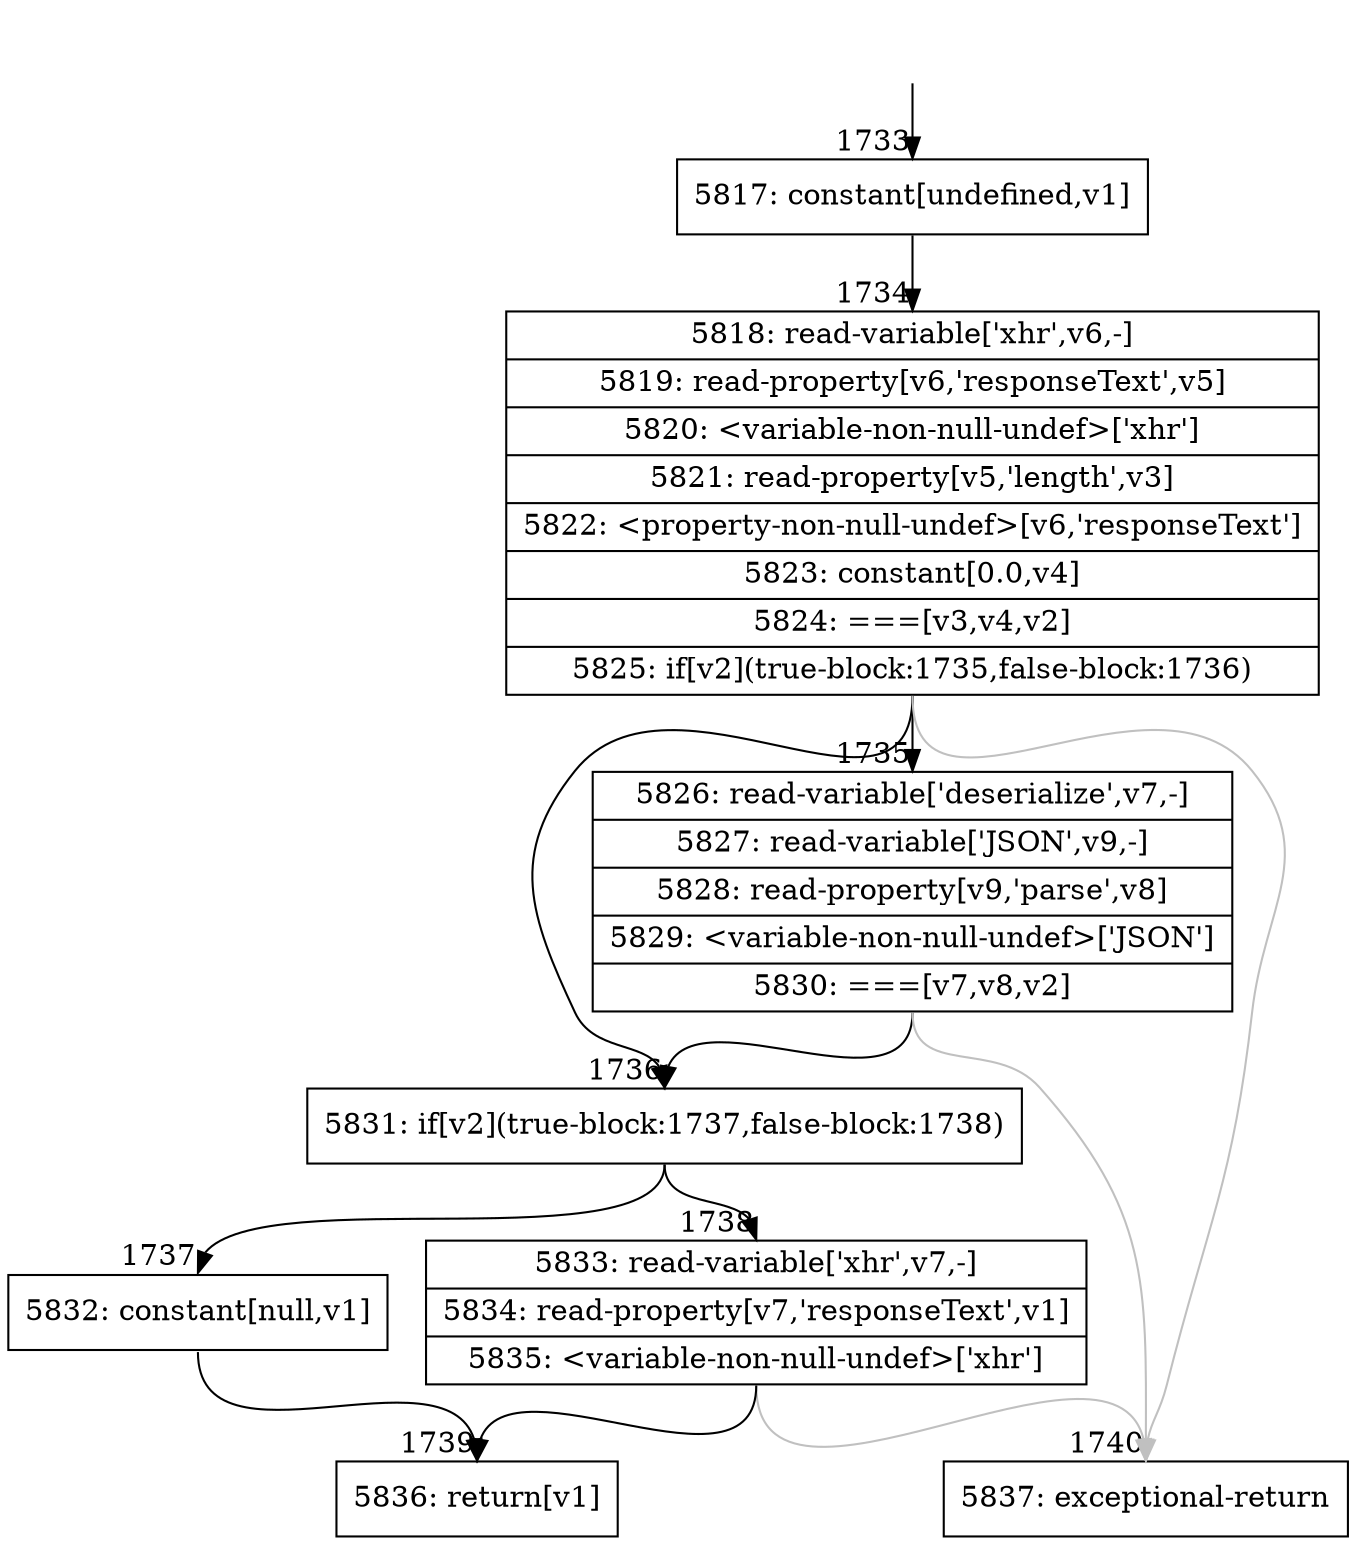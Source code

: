 digraph {
rankdir="TD"
BB_entry85[shape=none,label=""];
BB_entry85 -> BB1733 [tailport=s, headport=n, headlabel="    1733"]
BB1733 [shape=record label="{5817: constant[undefined,v1]}" ] 
BB1733 -> BB1734 [tailport=s, headport=n, headlabel="      1734"]
BB1734 [shape=record label="{5818: read-variable['xhr',v6,-]|5819: read-property[v6,'responseText',v5]|5820: \<variable-non-null-undef\>['xhr']|5821: read-property[v5,'length',v3]|5822: \<property-non-null-undef\>[v6,'responseText']|5823: constant[0.0,v4]|5824: ===[v3,v4,v2]|5825: if[v2](true-block:1735,false-block:1736)}" ] 
BB1734 -> BB1736 [tailport=s, headport=n, headlabel="      1736"]
BB1734 -> BB1735 [tailport=s, headport=n, headlabel="      1735"]
BB1734 -> BB1740 [tailport=s, headport=n, color=gray, headlabel="      1740"]
BB1735 [shape=record label="{5826: read-variable['deserialize',v7,-]|5827: read-variable['JSON',v9,-]|5828: read-property[v9,'parse',v8]|5829: \<variable-non-null-undef\>['JSON']|5830: ===[v7,v8,v2]}" ] 
BB1735 -> BB1736 [tailport=s, headport=n]
BB1735 -> BB1740 [tailport=s, headport=n, color=gray]
BB1736 [shape=record label="{5831: if[v2](true-block:1737,false-block:1738)}" ] 
BB1736 -> BB1737 [tailport=s, headport=n, headlabel="      1737"]
BB1736 -> BB1738 [tailport=s, headport=n, headlabel="      1738"]
BB1737 [shape=record label="{5832: constant[null,v1]}" ] 
BB1737 -> BB1739 [tailport=s, headport=n, headlabel="      1739"]
BB1738 [shape=record label="{5833: read-variable['xhr',v7,-]|5834: read-property[v7,'responseText',v1]|5835: \<variable-non-null-undef\>['xhr']}" ] 
BB1738 -> BB1739 [tailport=s, headport=n]
BB1738 -> BB1740 [tailport=s, headport=n, color=gray]
BB1739 [shape=record label="{5836: return[v1]}" ] 
BB1740 [shape=record label="{5837: exceptional-return}" ] 
//#$~ 1118
}
